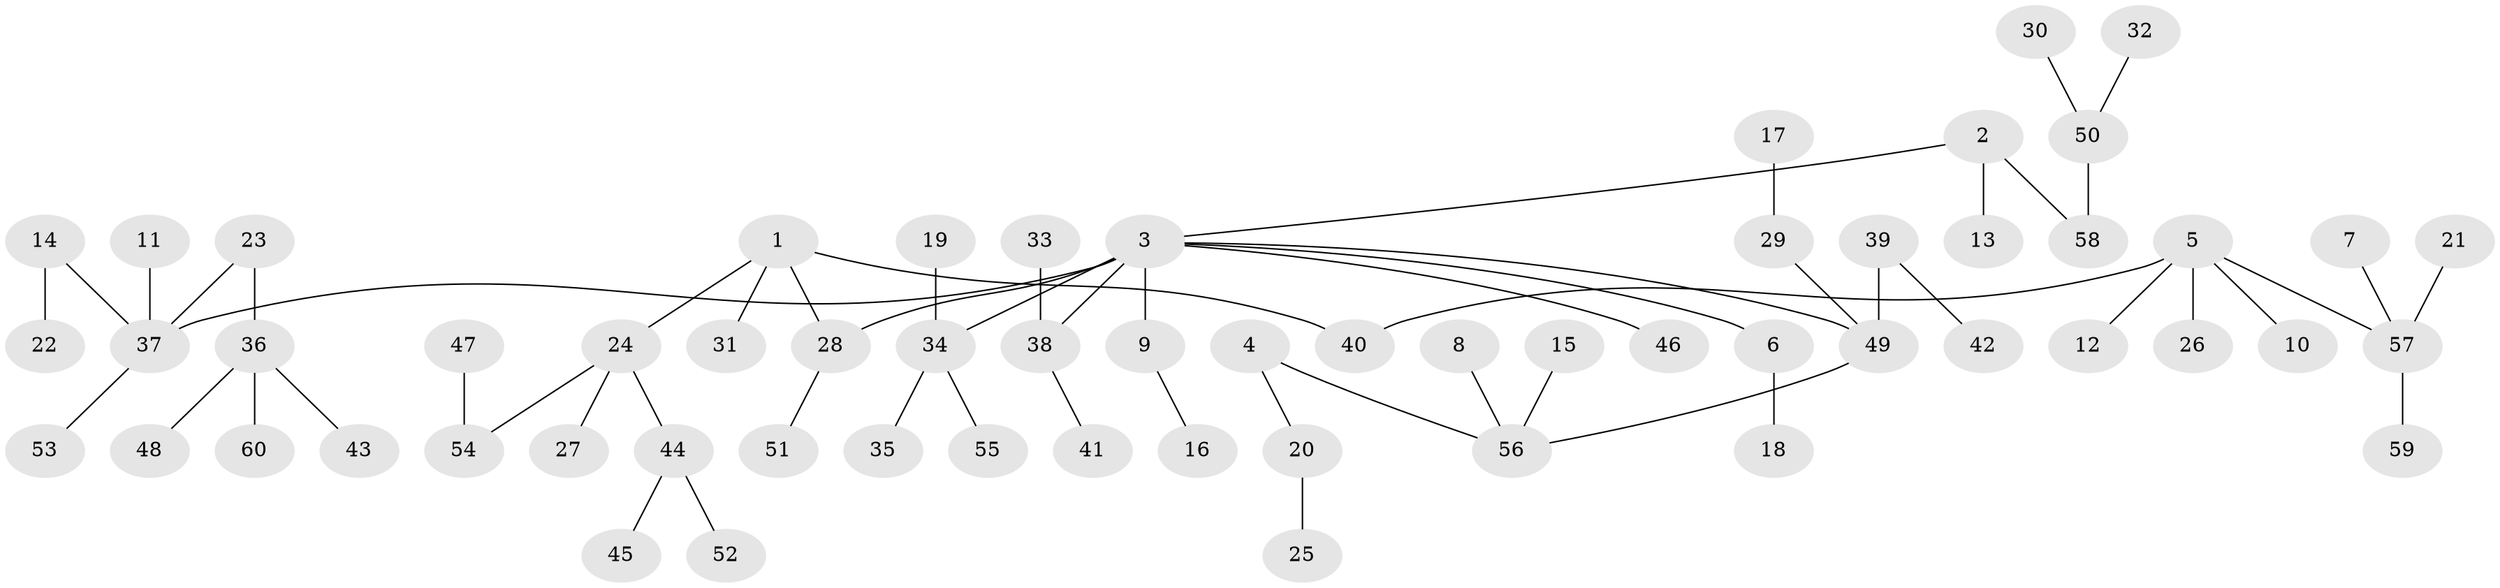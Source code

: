 // original degree distribution, {2: 0.2773109243697479, 4: 0.1092436974789916, 7: 0.008403361344537815, 3: 0.12605042016806722, 6: 0.008403361344537815, 5: 0.008403361344537815, 1: 0.46218487394957986}
// Generated by graph-tools (version 1.1) at 2025/50/03/09/25 03:50:20]
// undirected, 60 vertices, 59 edges
graph export_dot {
graph [start="1"]
  node [color=gray90,style=filled];
  1;
  2;
  3;
  4;
  5;
  6;
  7;
  8;
  9;
  10;
  11;
  12;
  13;
  14;
  15;
  16;
  17;
  18;
  19;
  20;
  21;
  22;
  23;
  24;
  25;
  26;
  27;
  28;
  29;
  30;
  31;
  32;
  33;
  34;
  35;
  36;
  37;
  38;
  39;
  40;
  41;
  42;
  43;
  44;
  45;
  46;
  47;
  48;
  49;
  50;
  51;
  52;
  53;
  54;
  55;
  56;
  57;
  58;
  59;
  60;
  1 -- 24 [weight=1.0];
  1 -- 28 [weight=1.0];
  1 -- 31 [weight=1.0];
  1 -- 40 [weight=1.0];
  2 -- 3 [weight=1.0];
  2 -- 13 [weight=1.0];
  2 -- 58 [weight=1.0];
  3 -- 6 [weight=1.0];
  3 -- 9 [weight=1.0];
  3 -- 28 [weight=1.0];
  3 -- 34 [weight=1.0];
  3 -- 37 [weight=1.0];
  3 -- 38 [weight=1.0];
  3 -- 46 [weight=1.0];
  3 -- 49 [weight=1.0];
  4 -- 20 [weight=1.0];
  4 -- 56 [weight=1.0];
  5 -- 10 [weight=1.0];
  5 -- 12 [weight=1.0];
  5 -- 26 [weight=1.0];
  5 -- 40 [weight=1.0];
  5 -- 57 [weight=1.0];
  6 -- 18 [weight=1.0];
  7 -- 57 [weight=1.0];
  8 -- 56 [weight=1.0];
  9 -- 16 [weight=1.0];
  11 -- 37 [weight=1.0];
  14 -- 22 [weight=1.0];
  14 -- 37 [weight=1.0];
  15 -- 56 [weight=1.0];
  17 -- 29 [weight=1.0];
  19 -- 34 [weight=1.0];
  20 -- 25 [weight=1.0];
  21 -- 57 [weight=1.0];
  23 -- 36 [weight=1.0];
  23 -- 37 [weight=1.0];
  24 -- 27 [weight=1.0];
  24 -- 44 [weight=1.0];
  24 -- 54 [weight=1.0];
  28 -- 51 [weight=1.0];
  29 -- 49 [weight=1.0];
  30 -- 50 [weight=1.0];
  32 -- 50 [weight=1.0];
  33 -- 38 [weight=1.0];
  34 -- 35 [weight=1.0];
  34 -- 55 [weight=1.0];
  36 -- 43 [weight=1.0];
  36 -- 48 [weight=1.0];
  36 -- 60 [weight=1.0];
  37 -- 53 [weight=1.0];
  38 -- 41 [weight=1.0];
  39 -- 42 [weight=1.0];
  39 -- 49 [weight=1.0];
  44 -- 45 [weight=1.0];
  44 -- 52 [weight=1.0];
  47 -- 54 [weight=1.0];
  49 -- 56 [weight=1.0];
  50 -- 58 [weight=1.0];
  57 -- 59 [weight=1.0];
}
